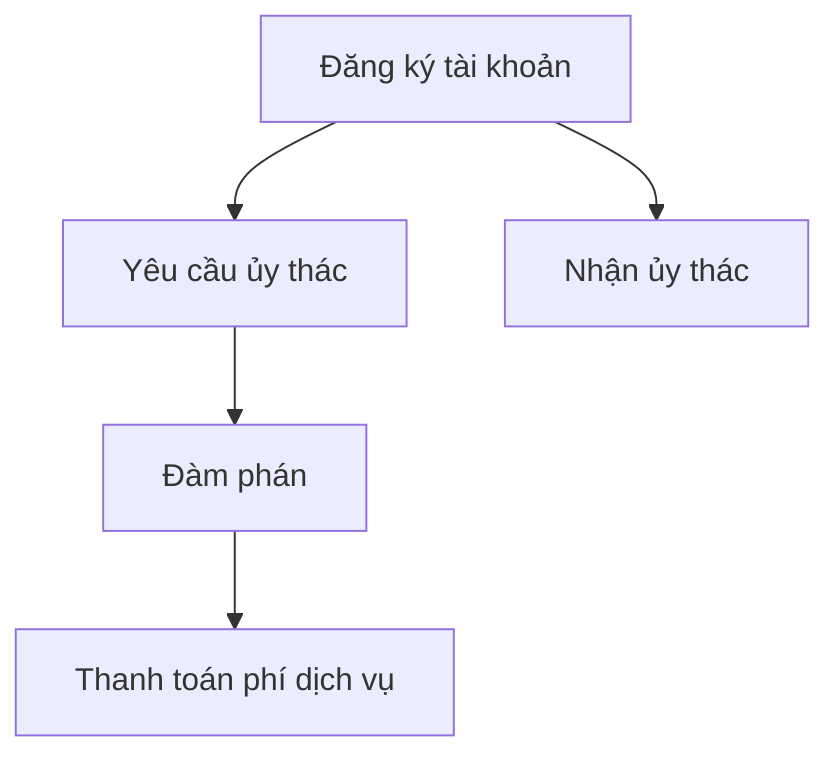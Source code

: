 flowchart TD
    A[Đăng ký tài khoản] --> B[Yêu cầu ủy thác] 
    A --> C[Nhận ủy thác]
    B --> D[Đàm phán]
    D --> E[Thanh toán phí dịch vụ]